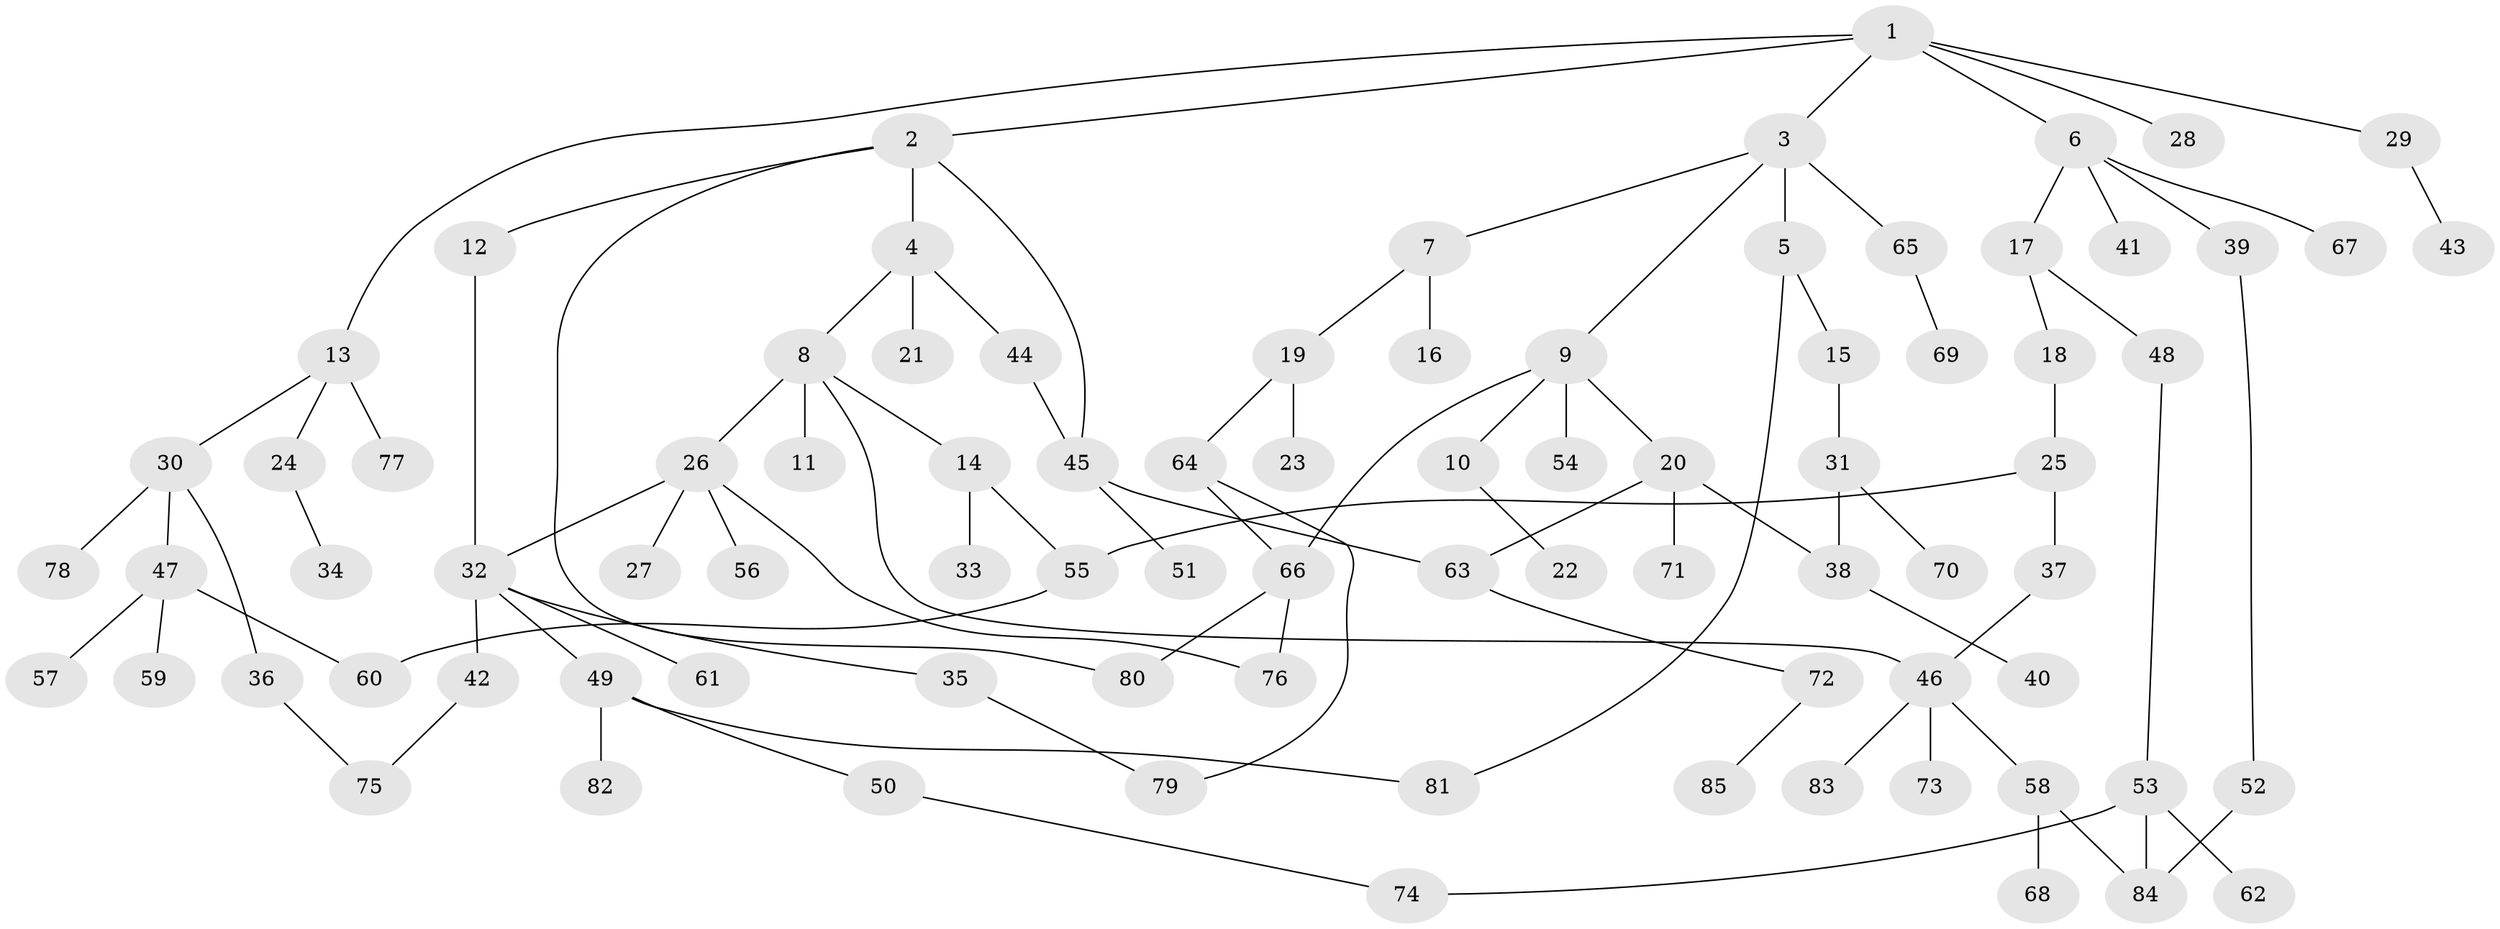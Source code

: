 // Generated by graph-tools (version 1.1) at 2025/25/03/09/25 03:25:33]
// undirected, 85 vertices, 100 edges
graph export_dot {
graph [start="1"]
  node [color=gray90,style=filled];
  1;
  2;
  3;
  4;
  5;
  6;
  7;
  8;
  9;
  10;
  11;
  12;
  13;
  14;
  15;
  16;
  17;
  18;
  19;
  20;
  21;
  22;
  23;
  24;
  25;
  26;
  27;
  28;
  29;
  30;
  31;
  32;
  33;
  34;
  35;
  36;
  37;
  38;
  39;
  40;
  41;
  42;
  43;
  44;
  45;
  46;
  47;
  48;
  49;
  50;
  51;
  52;
  53;
  54;
  55;
  56;
  57;
  58;
  59;
  60;
  61;
  62;
  63;
  64;
  65;
  66;
  67;
  68;
  69;
  70;
  71;
  72;
  73;
  74;
  75;
  76;
  77;
  78;
  79;
  80;
  81;
  82;
  83;
  84;
  85;
  1 -- 2;
  1 -- 3;
  1 -- 6;
  1 -- 13;
  1 -- 28;
  1 -- 29;
  2 -- 4;
  2 -- 12;
  2 -- 80;
  2 -- 45;
  3 -- 5;
  3 -- 7;
  3 -- 9;
  3 -- 65;
  4 -- 8;
  4 -- 21;
  4 -- 44;
  5 -- 15;
  5 -- 81;
  6 -- 17;
  6 -- 39;
  6 -- 41;
  6 -- 67;
  7 -- 16;
  7 -- 19;
  8 -- 11;
  8 -- 14;
  8 -- 26;
  8 -- 46;
  9 -- 10;
  9 -- 20;
  9 -- 54;
  9 -- 66;
  10 -- 22;
  12 -- 32;
  13 -- 24;
  13 -- 30;
  13 -- 77;
  14 -- 33;
  14 -- 55;
  15 -- 31;
  17 -- 18;
  17 -- 48;
  18 -- 25;
  19 -- 23;
  19 -- 64;
  20 -- 38;
  20 -- 71;
  20 -- 63;
  24 -- 34;
  25 -- 37;
  25 -- 55;
  26 -- 27;
  26 -- 56;
  26 -- 76;
  26 -- 32;
  29 -- 43;
  30 -- 36;
  30 -- 47;
  30 -- 78;
  31 -- 70;
  31 -- 38;
  32 -- 35;
  32 -- 42;
  32 -- 49;
  32 -- 61;
  35 -- 79;
  36 -- 75;
  37 -- 46;
  38 -- 40;
  39 -- 52;
  42 -- 75;
  44 -- 45;
  45 -- 51;
  45 -- 63;
  46 -- 58;
  46 -- 73;
  46 -- 83;
  47 -- 57;
  47 -- 59;
  47 -- 60;
  48 -- 53;
  49 -- 50;
  49 -- 82;
  49 -- 81;
  50 -- 74;
  52 -- 84;
  53 -- 62;
  53 -- 74;
  53 -- 84;
  55 -- 60;
  58 -- 68;
  58 -- 84;
  63 -- 72;
  64 -- 79;
  64 -- 66;
  65 -- 69;
  66 -- 80;
  66 -- 76;
  72 -- 85;
}
